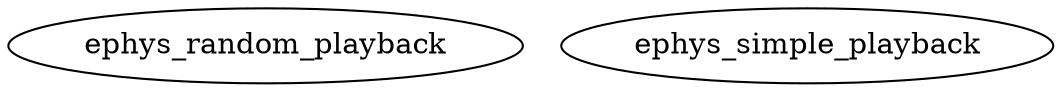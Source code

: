 /* Created by mdot for Matlab */
digraph m2html {

  ephys_random_playback [URL="ephys_random_playback.html"];
  ephys_simple_playback [URL="ephys_simple_playback.html"];
}